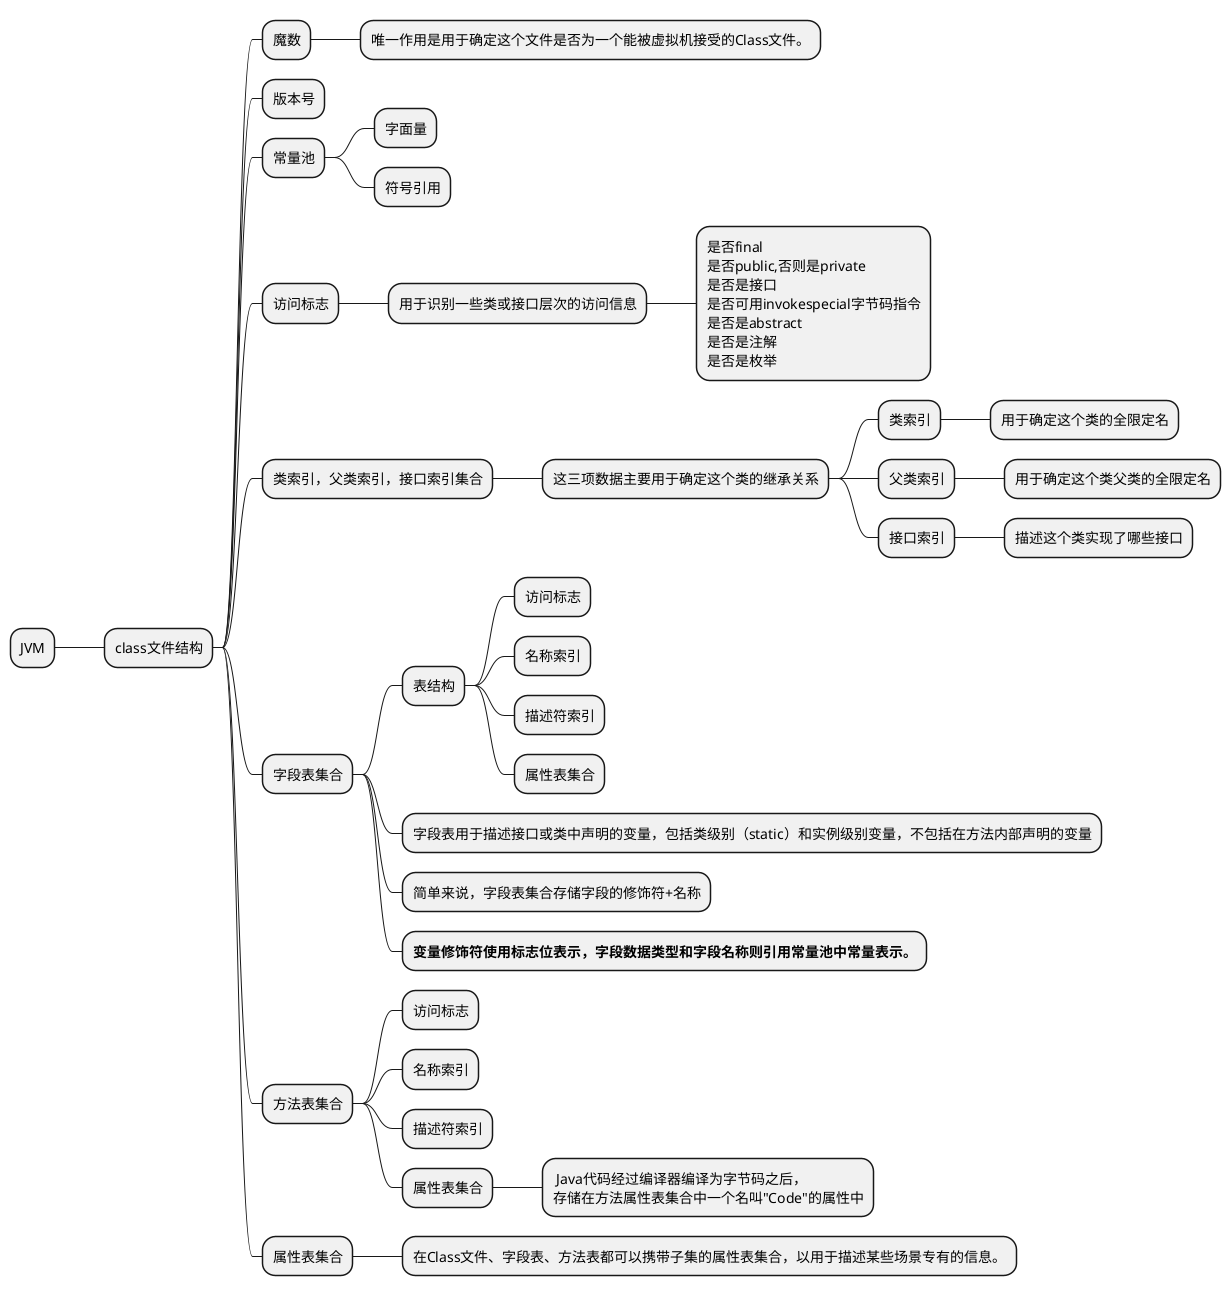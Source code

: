 @startmindmap
+ JVM
++ class文件结构
+++ 魔数
++++ 唯一作用是用于确定这个文件是否为一个能被虚拟机接受的Class文件。
+++ 版本号
+++ 常量池
++++ 字面量
++++ 符号引用
+++ 访问标志
++++ 用于识别一些类或接口层次的访问信息
*****:是否final
是否public,否则是private
是否是接口
是否可用invokespecial字节码指令
是否是abstract
是否是注解
是否是枚举;
+++ 类索引，父类索引，接口索引集合
++++ 这三项数据主要用于确定这个类的继承关系
+++++ 类索引
++++++ 用于确定这个类的全限定名
+++++ 父类索引
++++++ 用于确定这个类父类的全限定名
+++++ 接口索引
++++++ 描述这个类实现了哪些接口
+++ 字段表集合
++++ 表结构
+++++ 访问标志
+++++ 名称索引
+++++ 描述符索引
+++++ 属性表集合
++++ 字段表用于描述接口或类中声明的变量，包括类级别（static）和实例级别变量，不包括在方法内部声明的变量
++++ 简单来说，字段表集合存储字段的修饰符+名称
++++ <B>变量修饰符使用标志位表示，字段数据类型和字段名称则引用常量池中常量表示。
+++ 方法表集合
++++ 访问标志
++++ 名称索引
++++ 描述符索引
++++ 属性表集合
*****: Java代码经过编译器编译为字节码之后，
存储在方法属性表集合中一个名叫"Code"的属性中;
+++ 属性表集合
++++ 在Class文件、字段表、方法表都可以携带子集的属性表集合，以用于描述某些场景专有的信息。
@endmindmap